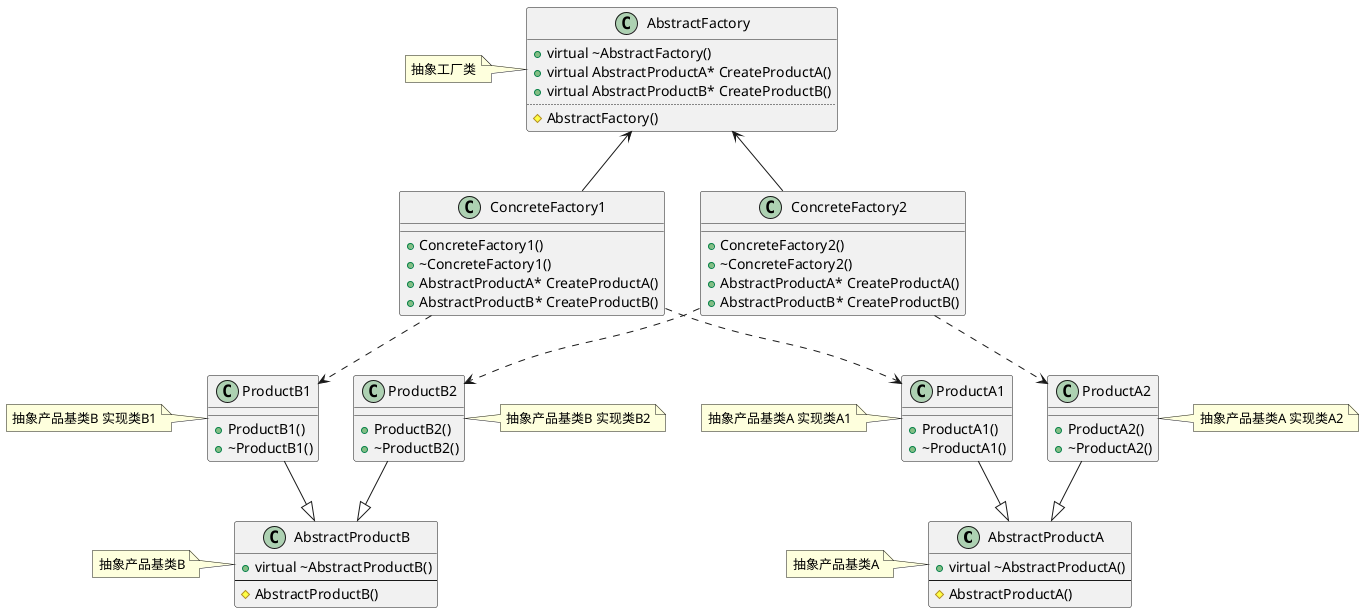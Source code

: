 @startuml AbstactFactory

class AbstractProductA{
    + virtual ~AbstractProductA()
    --
    # AbstractProductA()
}
note left: 抽象产品基类A

class AbstractProductB{
    + virtual ~AbstractProductB()
    --
    # AbstractProductB()
}
note left: 抽象产品基类B

class ProductA1{
    + ProductA1()
    + ~ProductA1()
}
note left: 抽象产品基类A 实现类A1

class ProductA2{
    + ProductA2()
    + ~ProductA2()
}

note right: 抽象产品基类A 实现类A2

class ProductB1{
    + ProductB1()
    + ~ProductB1()
}
note left: 抽象产品基类B 实现类B1

class ProductB2{
    + ProductB2()
    + ~ProductB2()
}
note right: 抽象产品基类B 实现类B2

class AbstractFactory
{
    + virtual ~AbstractFactory()
    + virtual AbstractProductA* CreateProductA()
    + virtual AbstractProductB* CreateProductB()
    ..
    # AbstractFactory()
}
note left: 抽象工厂类

class ConcreteFactory1{
    + ConcreteFactory1()
    + ~ConcreteFactory1()
    + AbstractProductA* CreateProductA()
    + AbstractProductB* CreateProductB()
}

class ConcreteFactory2{
    + ConcreteFactory2()
    + ~ConcreteFactory2()
    + AbstractProductA* CreateProductA()
    + AbstractProductB* CreateProductB()
}

ProductA1 -down-|> AbstractProductA
ProductA2 -down-|> AbstractProductA

ProductB1 -down-|> AbstractProductB
ProductB2 -down-|> AbstractProductB

ConcreteFactory1 -up-> AbstractFactory
ConcreteFactory2 -up-> AbstractFactory

ConcreteFactory1 .down.> ProductB1
ConcreteFactory1 .down.> ProductA1

ConcreteFactory2 .down.> ProductB2
ConcreteFactory2 .down.> ProductA2

@enduml